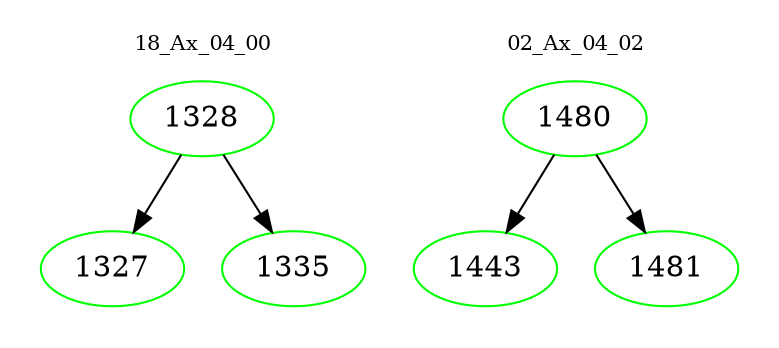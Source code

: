 digraph{
subgraph cluster_0 {
color = white
label = "18_Ax_04_00";
fontsize=10;
T0_1328 [label="1328", color="green"]
T0_1328 -> T0_1327 [color="black"]
T0_1327 [label="1327", color="green"]
T0_1328 -> T0_1335 [color="black"]
T0_1335 [label="1335", color="green"]
}
subgraph cluster_1 {
color = white
label = "02_Ax_04_02";
fontsize=10;
T1_1480 [label="1480", color="green"]
T1_1480 -> T1_1443 [color="black"]
T1_1443 [label="1443", color="green"]
T1_1480 -> T1_1481 [color="black"]
T1_1481 [label="1481", color="green"]
}
}
